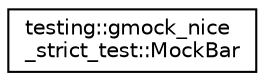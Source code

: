 digraph "Иерархия классов. Графический вид."
{
 // LATEX_PDF_SIZE
  edge [fontname="Helvetica",fontsize="10",labelfontname="Helvetica",labelfontsize="10"];
  node [fontname="Helvetica",fontsize="10",shape=record];
  rankdir="LR";
  Node0 [label="testing::gmock_nice\l_strict_test::MockBar",height=0.2,width=0.4,color="black", fillcolor="white", style="filled",URL="$classtesting_1_1gmock__nice__strict__test_1_1MockBar.html",tooltip=" "];
}
